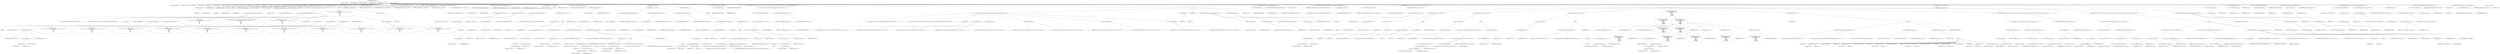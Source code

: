 digraph hostapd_notif_assoc {  
"1000115" [label = "(METHOD,hostapd_notif_assoc)" ]
"1000116" [label = "(PARAM,hostapd_data *hapd)" ]
"1000117" [label = "(PARAM,const u8 *addr)" ]
"1000118" [label = "(PARAM,const u8 *req_ies)" ]
"1000119" [label = "(PARAM,size_t req_ies_len)" ]
"1000120" [label = "(PARAM,int reassoc)" ]
"1000121" [label = "(BLOCK,,)" ]
"1000122" [label = "(LOCAL,v5: wpa_state_machine *)" ]
"1000123" [label = "(LOCAL,v7: unsigned __int16)" ]
"1000124" [label = "(LOCAL,eid: u8 *)" ]
"1000125" [label = "(LOCAL,v9: u8 [ 1064 ])" ]
"1000126" [label = "(LOCAL,v10: size_t)" ]
"1000127" [label = "(LOCAL,wpa_ie: u8 *)" ]
"1000128" [label = "(LOCAL,v12: ieee802_11_elems)" ]
"1000129" [label = "(LOCAL,v13: int)" ]
"1000130" [label = "(LOCAL,v14: _BOOL4)" ]
"1000131" [label = "(LOCAL,sta: sta_info *)" ]
"1000132" [label = "(LOCAL,len: size_t)" ]
"1000133" [label = "(LOCAL,start: u8 *)" ]
"1000134" [label = "(LOCAL,a: u8 *)" ]
"1000135" [label = "(LOCAL,ctx: void *)" ]
"1000136" [label = "(<operator>.assignment,ctx = hapd)" ]
"1000137" [label = "(IDENTIFIER,ctx,ctx = hapd)" ]
"1000138" [label = "(IDENTIFIER,hapd,ctx = hapd)" ]
"1000139" [label = "(<operator>.assignment,a = (u8 *)addr)" ]
"1000140" [label = "(IDENTIFIER,a,a = (u8 *)addr)" ]
"1000141" [label = "(<operator>.cast,(u8 *)addr)" ]
"1000142" [label = "(UNKNOWN,u8 *,u8 *)" ]
"1000143" [label = "(IDENTIFIER,addr,(u8 *)addr)" ]
"1000144" [label = "(<operator>.assignment,start = (u8 *)req_ies)" ]
"1000145" [label = "(IDENTIFIER,start,start = (u8 *)req_ies)" ]
"1000146" [label = "(<operator>.cast,(u8 *)req_ies)" ]
"1000147" [label = "(UNKNOWN,u8 *,u8 *)" ]
"1000148" [label = "(IDENTIFIER,req_ies,(u8 *)req_ies)" ]
"1000149" [label = "(<operator>.assignment,len = req_ies_len)" ]
"1000150" [label = "(IDENTIFIER,len,len = req_ies_len)" ]
"1000151" [label = "(IDENTIFIER,req_ies_len,len = req_ies_len)" ]
"1000152" [label = "(CONTROL_STRUCTURE,if ( !addr ),if ( !addr ))" ]
"1000153" [label = "(<operator>.logicalNot,!addr)" ]
"1000154" [label = "(IDENTIFIER,addr,!addr)" ]
"1000155" [label = "(BLOCK,,)" ]
"1000156" [label = "(wpa_printf,wpa_printf(2, \"hostapd_notif_assoc: Skip event with no address\"))" ]
"1000157" [label = "(LITERAL,2,wpa_printf(2, \"hostapd_notif_assoc: Skip event with no address\"))" ]
"1000158" [label = "(LITERAL,\"hostapd_notif_assoc: Skip event with no address\",wpa_printf(2, \"hostapd_notif_assoc: Skip event with no address\"))" ]
"1000159" [label = "(RETURN,return -1;,return -1;)" ]
"1000160" [label = "(<operator>.minus,-1)" ]
"1000161" [label = "(LITERAL,1,-1)" ]
"1000162" [label = "(CONTROL_STRUCTURE,if ( is_multicast_ether_addr(a) || is_zero_ether_addr_0(a) || !memcmp(a, (char *)ctx + 17, 6u) ),if ( is_multicast_ether_addr(a) || is_zero_ether_addr_0(a) || !memcmp(a, (char *)ctx + 17, 6u) ))" ]
"1000163" [label = "(<operator>.logicalOr,is_multicast_ether_addr(a) || is_zero_ether_addr_0(a) || !memcmp(a, (char *)ctx + 17, 6u))" ]
"1000164" [label = "(is_multicast_ether_addr,is_multicast_ether_addr(a))" ]
"1000165" [label = "(IDENTIFIER,a,is_multicast_ether_addr(a))" ]
"1000166" [label = "(<operator>.logicalOr,is_zero_ether_addr_0(a) || !memcmp(a, (char *)ctx + 17, 6u))" ]
"1000167" [label = "(is_zero_ether_addr_0,is_zero_ether_addr_0(a))" ]
"1000168" [label = "(IDENTIFIER,a,is_zero_ether_addr_0(a))" ]
"1000169" [label = "(<operator>.logicalNot,!memcmp(a, (char *)ctx + 17, 6u))" ]
"1000170" [label = "(memcmp,memcmp(a, (char *)ctx + 17, 6u))" ]
"1000171" [label = "(IDENTIFIER,a,memcmp(a, (char *)ctx + 17, 6u))" ]
"1000172" [label = "(<operator>.addition,(char *)ctx + 17)" ]
"1000173" [label = "(<operator>.cast,(char *)ctx)" ]
"1000174" [label = "(UNKNOWN,char *,char *)" ]
"1000175" [label = "(IDENTIFIER,ctx,(char *)ctx)" ]
"1000176" [label = "(LITERAL,17,(char *)ctx + 17)" ]
"1000177" [label = "(LITERAL,6u,memcmp(a, (char *)ctx + 17, 6u))" ]
"1000178" [label = "(BLOCK,,)" ]
"1000179" [label = "(wpa_printf,wpa_printf(\n      2,\n      \"%s: Invalid SA=%02x:%02x:%02x:%02x:%02x:%02x in received indication - ignore this indication silently\",\n      \"hostapd_notif_assoc\",\n      *a,\n      a[1],\n      a[2],\n      a[3],\n      a[4],\n      a[5]))" ]
"1000180" [label = "(LITERAL,2,wpa_printf(\n      2,\n      \"%s: Invalid SA=%02x:%02x:%02x:%02x:%02x:%02x in received indication - ignore this indication silently\",\n      \"hostapd_notif_assoc\",\n      *a,\n      a[1],\n      a[2],\n      a[3],\n      a[4],\n      a[5]))" ]
"1000181" [label = "(LITERAL,\"%s: Invalid SA=%02x:%02x:%02x:%02x:%02x:%02x in received indication - ignore this indication silently\",wpa_printf(\n      2,\n      \"%s: Invalid SA=%02x:%02x:%02x:%02x:%02x:%02x in received indication - ignore this indication silently\",\n      \"hostapd_notif_assoc\",\n      *a,\n      a[1],\n      a[2],\n      a[3],\n      a[4],\n      a[5]))" ]
"1000182" [label = "(LITERAL,\"hostapd_notif_assoc\",wpa_printf(\n      2,\n      \"%s: Invalid SA=%02x:%02x:%02x:%02x:%02x:%02x in received indication - ignore this indication silently\",\n      \"hostapd_notif_assoc\",\n      *a,\n      a[1],\n      a[2],\n      a[3],\n      a[4],\n      a[5]))" ]
"1000183" [label = "(<operator>.indirection,*a)" ]
"1000184" [label = "(IDENTIFIER,a,wpa_printf(\n      2,\n      \"%s: Invalid SA=%02x:%02x:%02x:%02x:%02x:%02x in received indication - ignore this indication silently\",\n      \"hostapd_notif_assoc\",\n      *a,\n      a[1],\n      a[2],\n      a[3],\n      a[4],\n      a[5]))" ]
"1000185" [label = "(<operator>.indirectIndexAccess,a[1])" ]
"1000186" [label = "(IDENTIFIER,a,wpa_printf(\n      2,\n      \"%s: Invalid SA=%02x:%02x:%02x:%02x:%02x:%02x in received indication - ignore this indication silently\",\n      \"hostapd_notif_assoc\",\n      *a,\n      a[1],\n      a[2],\n      a[3],\n      a[4],\n      a[5]))" ]
"1000187" [label = "(LITERAL,1,wpa_printf(\n      2,\n      \"%s: Invalid SA=%02x:%02x:%02x:%02x:%02x:%02x in received indication - ignore this indication silently\",\n      \"hostapd_notif_assoc\",\n      *a,\n      a[1],\n      a[2],\n      a[3],\n      a[4],\n      a[5]))" ]
"1000188" [label = "(<operator>.indirectIndexAccess,a[2])" ]
"1000189" [label = "(IDENTIFIER,a,wpa_printf(\n      2,\n      \"%s: Invalid SA=%02x:%02x:%02x:%02x:%02x:%02x in received indication - ignore this indication silently\",\n      \"hostapd_notif_assoc\",\n      *a,\n      a[1],\n      a[2],\n      a[3],\n      a[4],\n      a[5]))" ]
"1000190" [label = "(LITERAL,2,wpa_printf(\n      2,\n      \"%s: Invalid SA=%02x:%02x:%02x:%02x:%02x:%02x in received indication - ignore this indication silently\",\n      \"hostapd_notif_assoc\",\n      *a,\n      a[1],\n      a[2],\n      a[3],\n      a[4],\n      a[5]))" ]
"1000191" [label = "(<operator>.indirectIndexAccess,a[3])" ]
"1000192" [label = "(IDENTIFIER,a,wpa_printf(\n      2,\n      \"%s: Invalid SA=%02x:%02x:%02x:%02x:%02x:%02x in received indication - ignore this indication silently\",\n      \"hostapd_notif_assoc\",\n      *a,\n      a[1],\n      a[2],\n      a[3],\n      a[4],\n      a[5]))" ]
"1000193" [label = "(LITERAL,3,wpa_printf(\n      2,\n      \"%s: Invalid SA=%02x:%02x:%02x:%02x:%02x:%02x in received indication - ignore this indication silently\",\n      \"hostapd_notif_assoc\",\n      *a,\n      a[1],\n      a[2],\n      a[3],\n      a[4],\n      a[5]))" ]
"1000194" [label = "(<operator>.indirectIndexAccess,a[4])" ]
"1000195" [label = "(IDENTIFIER,a,wpa_printf(\n      2,\n      \"%s: Invalid SA=%02x:%02x:%02x:%02x:%02x:%02x in received indication - ignore this indication silently\",\n      \"hostapd_notif_assoc\",\n      *a,\n      a[1],\n      a[2],\n      a[3],\n      a[4],\n      a[5]))" ]
"1000196" [label = "(LITERAL,4,wpa_printf(\n      2,\n      \"%s: Invalid SA=%02x:%02x:%02x:%02x:%02x:%02x in received indication - ignore this indication silently\",\n      \"hostapd_notif_assoc\",\n      *a,\n      a[1],\n      a[2],\n      a[3],\n      a[4],\n      a[5]))" ]
"1000197" [label = "(<operator>.indirectIndexAccess,a[5])" ]
"1000198" [label = "(IDENTIFIER,a,wpa_printf(\n      2,\n      \"%s: Invalid SA=%02x:%02x:%02x:%02x:%02x:%02x in received indication - ignore this indication silently\",\n      \"hostapd_notif_assoc\",\n      *a,\n      a[1],\n      a[2],\n      a[3],\n      a[4],\n      a[5]))" ]
"1000199" [label = "(LITERAL,5,wpa_printf(\n      2,\n      \"%s: Invalid SA=%02x:%02x:%02x:%02x:%02x:%02x in received indication - ignore this indication silently\",\n      \"hostapd_notif_assoc\",\n      *a,\n      a[1],\n      a[2],\n      a[3],\n      a[4],\n      a[5]))" ]
"1000200" [label = "(RETURN,return 0;,return 0;)" ]
"1000201" [label = "(LITERAL,0,return 0;)" ]
"1000202" [label = "(random_add_randomness,random_add_randomness(a, 6u))" ]
"1000203" [label = "(IDENTIFIER,a,random_add_randomness(a, 6u))" ]
"1000204" [label = "(LITERAL,6u,random_add_randomness(a, 6u))" ]
"1000205" [label = "(hostapd_logger,hostapd_logger(ctx, a, 1u, 2, \"associated\"))" ]
"1000206" [label = "(IDENTIFIER,ctx,hostapd_logger(ctx, a, 1u, 2, \"associated\"))" ]
"1000207" [label = "(IDENTIFIER,a,hostapd_logger(ctx, a, 1u, 2, \"associated\"))" ]
"1000208" [label = "(LITERAL,1u,hostapd_logger(ctx, a, 1u, 2, \"associated\"))" ]
"1000209" [label = "(LITERAL,2,hostapd_logger(ctx, a, 1u, 2, \"associated\"))" ]
"1000210" [label = "(LITERAL,\"associated\",hostapd_logger(ctx, a, 1u, 2, \"associated\"))" ]
"1000211" [label = "(ieee802_11_parse_elems,ieee802_11_parse_elems(start, len, &v12, 0))" ]
"1000212" [label = "(IDENTIFIER,start,ieee802_11_parse_elems(start, len, &v12, 0))" ]
"1000213" [label = "(IDENTIFIER,len,ieee802_11_parse_elems(start, len, &v12, 0))" ]
"1000214" [label = "(<operator>.addressOf,&v12)" ]
"1000215" [label = "(IDENTIFIER,v12,ieee802_11_parse_elems(start, len, &v12, 0))" ]
"1000216" [label = "(LITERAL,0,ieee802_11_parse_elems(start, len, &v12, 0))" ]
"1000217" [label = "(CONTROL_STRUCTURE,if ( v12.wps_ie ),if ( v12.wps_ie ))" ]
"1000218" [label = "(<operator>.fieldAccess,v12.wps_ie)" ]
"1000219" [label = "(IDENTIFIER,v12,if ( v12.wps_ie ))" ]
"1000220" [label = "(FIELD_IDENTIFIER,wps_ie,wps_ie)" ]
"1000221" [label = "(BLOCK,,)" ]
"1000222" [label = "(<operator>.assignment,wpa_ie = (u8 *)(v12.wps_ie - 2))" ]
"1000223" [label = "(IDENTIFIER,wpa_ie,wpa_ie = (u8 *)(v12.wps_ie - 2))" ]
"1000224" [label = "(<operator>.cast,(u8 *)(v12.wps_ie - 2))" ]
"1000225" [label = "(UNKNOWN,u8 *,u8 *)" ]
"1000226" [label = "(<operator>.subtraction,v12.wps_ie - 2)" ]
"1000227" [label = "(<operator>.fieldAccess,v12.wps_ie)" ]
"1000228" [label = "(IDENTIFIER,v12,v12.wps_ie - 2)" ]
"1000229" [label = "(FIELD_IDENTIFIER,wps_ie,wps_ie)" ]
"1000230" [label = "(LITERAL,2,v12.wps_ie - 2)" ]
"1000231" [label = "(<operator>.assignment,v10 = v12.wps_ie_len + 2)" ]
"1000232" [label = "(IDENTIFIER,v10,v10 = v12.wps_ie_len + 2)" ]
"1000233" [label = "(<operator>.addition,v12.wps_ie_len + 2)" ]
"1000234" [label = "(<operator>.fieldAccess,v12.wps_ie_len)" ]
"1000235" [label = "(IDENTIFIER,v12,v12.wps_ie_len + 2)" ]
"1000236" [label = "(FIELD_IDENTIFIER,wps_ie_len,wps_ie_len)" ]
"1000237" [label = "(LITERAL,2,v12.wps_ie_len + 2)" ]
"1000238" [label = "(wpa_printf,wpa_printf(2, \"STA included WPS IE in (Re)AssocReq\"))" ]
"1000239" [label = "(LITERAL,2,wpa_printf(2, \"STA included WPS IE in (Re)AssocReq\"))" ]
"1000240" [label = "(LITERAL,\"STA included WPS IE in (Re)AssocReq\",wpa_printf(2, \"STA included WPS IE in (Re)AssocReq\"))" ]
"1000241" [label = "(CONTROL_STRUCTURE,else,else)" ]
"1000242" [label = "(CONTROL_STRUCTURE,if ( v12.rsn_ie ),if ( v12.rsn_ie ))" ]
"1000243" [label = "(<operator>.fieldAccess,v12.rsn_ie)" ]
"1000244" [label = "(IDENTIFIER,v12,if ( v12.rsn_ie ))" ]
"1000245" [label = "(FIELD_IDENTIFIER,rsn_ie,rsn_ie)" ]
"1000246" [label = "(BLOCK,,)" ]
"1000247" [label = "(<operator>.assignment,wpa_ie = (u8 *)(v12.rsn_ie - 2))" ]
"1000248" [label = "(IDENTIFIER,wpa_ie,wpa_ie = (u8 *)(v12.rsn_ie - 2))" ]
"1000249" [label = "(<operator>.cast,(u8 *)(v12.rsn_ie - 2))" ]
"1000250" [label = "(UNKNOWN,u8 *,u8 *)" ]
"1000251" [label = "(<operator>.subtraction,v12.rsn_ie - 2)" ]
"1000252" [label = "(<operator>.fieldAccess,v12.rsn_ie)" ]
"1000253" [label = "(IDENTIFIER,v12,v12.rsn_ie - 2)" ]
"1000254" [label = "(FIELD_IDENTIFIER,rsn_ie,rsn_ie)" ]
"1000255" [label = "(LITERAL,2,v12.rsn_ie - 2)" ]
"1000256" [label = "(<operator>.assignment,v10 = v12.rsn_ie_len + 2)" ]
"1000257" [label = "(IDENTIFIER,v10,v10 = v12.rsn_ie_len + 2)" ]
"1000258" [label = "(<operator>.addition,v12.rsn_ie_len + 2)" ]
"1000259" [label = "(<operator>.fieldAccess,v12.rsn_ie_len)" ]
"1000260" [label = "(IDENTIFIER,v12,v12.rsn_ie_len + 2)" ]
"1000261" [label = "(FIELD_IDENTIFIER,rsn_ie_len,rsn_ie_len)" ]
"1000262" [label = "(LITERAL,2,v12.rsn_ie_len + 2)" ]
"1000263" [label = "(wpa_printf,wpa_printf(2, \"STA included RSN IE in (Re)AssocReq\"))" ]
"1000264" [label = "(LITERAL,2,wpa_printf(2, \"STA included RSN IE in (Re)AssocReq\"))" ]
"1000265" [label = "(LITERAL,\"STA included RSN IE in (Re)AssocReq\",wpa_printf(2, \"STA included RSN IE in (Re)AssocReq\"))" ]
"1000266" [label = "(CONTROL_STRUCTURE,else,else)" ]
"1000267" [label = "(CONTROL_STRUCTURE,if ( v12.wpa_ie ),if ( v12.wpa_ie ))" ]
"1000268" [label = "(<operator>.fieldAccess,v12.wpa_ie)" ]
"1000269" [label = "(IDENTIFIER,v12,if ( v12.wpa_ie ))" ]
"1000270" [label = "(FIELD_IDENTIFIER,wpa_ie,wpa_ie)" ]
"1000271" [label = "(BLOCK,,)" ]
"1000272" [label = "(<operator>.assignment,wpa_ie = (u8 *)(v12.wpa_ie - 2))" ]
"1000273" [label = "(IDENTIFIER,wpa_ie,wpa_ie = (u8 *)(v12.wpa_ie - 2))" ]
"1000274" [label = "(<operator>.cast,(u8 *)(v12.wpa_ie - 2))" ]
"1000275" [label = "(UNKNOWN,u8 *,u8 *)" ]
"1000276" [label = "(<operator>.subtraction,v12.wpa_ie - 2)" ]
"1000277" [label = "(<operator>.fieldAccess,v12.wpa_ie)" ]
"1000278" [label = "(IDENTIFIER,v12,v12.wpa_ie - 2)" ]
"1000279" [label = "(FIELD_IDENTIFIER,wpa_ie,wpa_ie)" ]
"1000280" [label = "(LITERAL,2,v12.wpa_ie - 2)" ]
"1000281" [label = "(<operator>.assignment,v10 = v12.wpa_ie_len + 2)" ]
"1000282" [label = "(IDENTIFIER,v10,v10 = v12.wpa_ie_len + 2)" ]
"1000283" [label = "(<operator>.addition,v12.wpa_ie_len + 2)" ]
"1000284" [label = "(<operator>.fieldAccess,v12.wpa_ie_len)" ]
"1000285" [label = "(IDENTIFIER,v12,v12.wpa_ie_len + 2)" ]
"1000286" [label = "(FIELD_IDENTIFIER,wpa_ie_len,wpa_ie_len)" ]
"1000287" [label = "(LITERAL,2,v12.wpa_ie_len + 2)" ]
"1000288" [label = "(wpa_printf,wpa_printf(2, \"STA included WPA IE in (Re)AssocReq\"))" ]
"1000289" [label = "(LITERAL,2,wpa_printf(2, \"STA included WPA IE in (Re)AssocReq\"))" ]
"1000290" [label = "(LITERAL,\"STA included WPA IE in (Re)AssocReq\",wpa_printf(2, \"STA included WPA IE in (Re)AssocReq\"))" ]
"1000291" [label = "(CONTROL_STRUCTURE,else,else)" ]
"1000292" [label = "(BLOCK,,)" ]
"1000293" [label = "(<operator>.assignment,wpa_ie = 0)" ]
"1000294" [label = "(IDENTIFIER,wpa_ie,wpa_ie = 0)" ]
"1000295" [label = "(LITERAL,0,wpa_ie = 0)" ]
"1000296" [label = "(<operator>.assignment,v10 = 0)" ]
"1000297" [label = "(IDENTIFIER,v10,v10 = 0)" ]
"1000298" [label = "(LITERAL,0,v10 = 0)" ]
"1000299" [label = "(wpa_printf,wpa_printf(2, \"STA did not include WPS/RSN/WPA IE in (Re)AssocReq\"))" ]
"1000300" [label = "(LITERAL,2,wpa_printf(2, \"STA did not include WPS/RSN/WPA IE in (Re)AssocReq\"))" ]
"1000301" [label = "(LITERAL,\"STA did not include WPS/RSN/WPA IE in (Re)AssocReq\",wpa_printf(2, \"STA did not include WPS/RSN/WPA IE in (Re)AssocReq\"))" ]
"1000302" [label = "(<operator>.assignment,sta = ap_get_sta((hostapd_data *)ctx, a))" ]
"1000303" [label = "(IDENTIFIER,sta,sta = ap_get_sta((hostapd_data *)ctx, a))" ]
"1000304" [label = "(ap_get_sta,ap_get_sta((hostapd_data *)ctx, a))" ]
"1000305" [label = "(<operator>.cast,(hostapd_data *)ctx)" ]
"1000306" [label = "(UNKNOWN,hostapd_data *,hostapd_data *)" ]
"1000307" [label = "(IDENTIFIER,ctx,(hostapd_data *)ctx)" ]
"1000308" [label = "(IDENTIFIER,a,ap_get_sta((hostapd_data *)ctx, a))" ]
"1000309" [label = "(CONTROL_STRUCTURE,if ( sta ),if ( sta ))" ]
"1000310" [label = "(IDENTIFIER,sta,if ( sta ))" ]
"1000311" [label = "(BLOCK,,)" ]
"1000312" [label = "(ap_sta_no_session_timeout,ap_sta_no_session_timeout((hostapd_data *)ctx, sta))" ]
"1000313" [label = "(<operator>.cast,(hostapd_data *)ctx)" ]
"1000314" [label = "(UNKNOWN,hostapd_data *,hostapd_data *)" ]
"1000315" [label = "(IDENTIFIER,ctx,(hostapd_data *)ctx)" ]
"1000316" [label = "(IDENTIFIER,sta,ap_sta_no_session_timeout((hostapd_data *)ctx, sta))" ]
"1000317" [label = "(accounting_sta_stop,accounting_sta_stop((hostapd_data *)ctx, sta))" ]
"1000318" [label = "(<operator>.cast,(hostapd_data *)ctx)" ]
"1000319" [label = "(UNKNOWN,hostapd_data *,hostapd_data *)" ]
"1000320" [label = "(IDENTIFIER,ctx,(hostapd_data *)ctx)" ]
"1000321" [label = "(IDENTIFIER,sta,accounting_sta_stop((hostapd_data *)ctx, sta))" ]
"1000322" [label = "(<operator>.assignment,sta->timeout_next = STA_NULLFUNC)" ]
"1000323" [label = "(<operator>.indirectFieldAccess,sta->timeout_next)" ]
"1000324" [label = "(IDENTIFIER,sta,sta->timeout_next = STA_NULLFUNC)" ]
"1000325" [label = "(FIELD_IDENTIFIER,timeout_next,timeout_next)" ]
"1000326" [label = "(IDENTIFIER,STA_NULLFUNC,sta->timeout_next = STA_NULLFUNC)" ]
"1000327" [label = "(CONTROL_STRUCTURE,else,else)" ]
"1000328" [label = "(BLOCK,,)" ]
"1000329" [label = "(<operator>.assignment,sta = ap_sta_add((hostapd_data *)ctx, a))" ]
"1000330" [label = "(IDENTIFIER,sta,sta = ap_sta_add((hostapd_data *)ctx, a))" ]
"1000331" [label = "(ap_sta_add,ap_sta_add((hostapd_data *)ctx, a))" ]
"1000332" [label = "(<operator>.cast,(hostapd_data *)ctx)" ]
"1000333" [label = "(UNKNOWN,hostapd_data *,hostapd_data *)" ]
"1000334" [label = "(IDENTIFIER,ctx,(hostapd_data *)ctx)" ]
"1000335" [label = "(IDENTIFIER,a,ap_sta_add((hostapd_data *)ctx, a))" ]
"1000336" [label = "(CONTROL_STRUCTURE,if ( !sta ),if ( !sta ))" ]
"1000337" [label = "(<operator>.logicalNot,!sta)" ]
"1000338" [label = "(IDENTIFIER,sta,!sta)" ]
"1000339" [label = "(BLOCK,,)" ]
"1000340" [label = "(hostapd_drv_sta_disassoc,hostapd_drv_sta_disassoc((hostapd_data *)ctx, a, 5))" ]
"1000341" [label = "(<operator>.cast,(hostapd_data *)ctx)" ]
"1000342" [label = "(UNKNOWN,hostapd_data *,hostapd_data *)" ]
"1000343" [label = "(IDENTIFIER,ctx,(hostapd_data *)ctx)" ]
"1000344" [label = "(IDENTIFIER,a,hostapd_drv_sta_disassoc((hostapd_data *)ctx, a, 5))" ]
"1000345" [label = "(LITERAL,5,hostapd_drv_sta_disassoc((hostapd_data *)ctx, a, 5))" ]
"1000346" [label = "(RETURN,return -1;,return -1;)" ]
"1000347" [label = "(<operator>.minus,-1)" ]
"1000348" [label = "(LITERAL,1,-1)" ]
"1000349" [label = "(<operators>.assignmentAnd,sta->flags &= 0xFFFECFFF)" ]
"1000350" [label = "(<operator>.indirectFieldAccess,sta->flags)" ]
"1000351" [label = "(IDENTIFIER,sta,sta->flags &= 0xFFFECFFF)" ]
"1000352" [label = "(FIELD_IDENTIFIER,flags,flags)" ]
"1000353" [label = "(LITERAL,0xFFFECFFF,sta->flags &= 0xFFFECFFF)" ]
"1000354" [label = "(CONTROL_STRUCTURE,if ( !*(_DWORD *)(*(_DWORD *)ctx + 1108) && hostapd_check_acl((hostapd_data *)ctx, a, 0) != 1 ),if ( !*(_DWORD *)(*(_DWORD *)ctx + 1108) && hostapd_check_acl((hostapd_data *)ctx, a, 0) != 1 ))" ]
"1000355" [label = "(<operator>.logicalAnd,!*(_DWORD *)(*(_DWORD *)ctx + 1108) && hostapd_check_acl((hostapd_data *)ctx, a, 0) != 1)" ]
"1000356" [label = "(<operator>.logicalNot,!*(_DWORD *)(*(_DWORD *)ctx + 1108))" ]
"1000357" [label = "(<operator>.indirection,*(_DWORD *)(*(_DWORD *)ctx + 1108))" ]
"1000358" [label = "(<operator>.cast,(_DWORD *)(*(_DWORD *)ctx + 1108))" ]
"1000359" [label = "(UNKNOWN,_DWORD *,_DWORD *)" ]
"1000360" [label = "(<operator>.addition,*(_DWORD *)ctx + 1108)" ]
"1000361" [label = "(<operator>.indirection,*(_DWORD *)ctx)" ]
"1000362" [label = "(<operator>.cast,(_DWORD *)ctx)" ]
"1000363" [label = "(UNKNOWN,_DWORD *,_DWORD *)" ]
"1000364" [label = "(IDENTIFIER,ctx,(_DWORD *)ctx)" ]
"1000365" [label = "(LITERAL,1108,*(_DWORD *)ctx + 1108)" ]
"1000366" [label = "(<operator>.notEquals,hostapd_check_acl((hostapd_data *)ctx, a, 0) != 1)" ]
"1000367" [label = "(hostapd_check_acl,hostapd_check_acl((hostapd_data *)ctx, a, 0))" ]
"1000368" [label = "(<operator>.cast,(hostapd_data *)ctx)" ]
"1000369" [label = "(UNKNOWN,hostapd_data *,hostapd_data *)" ]
"1000370" [label = "(IDENTIFIER,ctx,(hostapd_data *)ctx)" ]
"1000371" [label = "(IDENTIFIER,a,hostapd_check_acl((hostapd_data *)ctx, a, 0))" ]
"1000372" [label = "(LITERAL,0,hostapd_check_acl((hostapd_data *)ctx, a, 0))" ]
"1000373" [label = "(LITERAL,1,hostapd_check_acl((hostapd_data *)ctx, a, 0) != 1)" ]
"1000374" [label = "(BLOCK,,)" ]
"1000375" [label = "(wpa_printf,wpa_printf(3, \"STA %02x:%02x:%02x:%02x:%02x:%02x not allowed to connect\", *a, a[1], a[2], a[3], a[4], a[5]))" ]
"1000376" [label = "(LITERAL,3,wpa_printf(3, \"STA %02x:%02x:%02x:%02x:%02x:%02x not allowed to connect\", *a, a[1], a[2], a[3], a[4], a[5]))" ]
"1000377" [label = "(LITERAL,\"STA %02x:%02x:%02x:%02x:%02x:%02x not allowed to connect\",wpa_printf(3, \"STA %02x:%02x:%02x:%02x:%02x:%02x not allowed to connect\", *a, a[1], a[2], a[3], a[4], a[5]))" ]
"1000378" [label = "(<operator>.indirection,*a)" ]
"1000379" [label = "(IDENTIFIER,a,wpa_printf(3, \"STA %02x:%02x:%02x:%02x:%02x:%02x not allowed to connect\", *a, a[1], a[2], a[3], a[4], a[5]))" ]
"1000380" [label = "(<operator>.indirectIndexAccess,a[1])" ]
"1000381" [label = "(IDENTIFIER,a,wpa_printf(3, \"STA %02x:%02x:%02x:%02x:%02x:%02x not allowed to connect\", *a, a[1], a[2], a[3], a[4], a[5]))" ]
"1000382" [label = "(LITERAL,1,wpa_printf(3, \"STA %02x:%02x:%02x:%02x:%02x:%02x not allowed to connect\", *a, a[1], a[2], a[3], a[4], a[5]))" ]
"1000383" [label = "(<operator>.indirectIndexAccess,a[2])" ]
"1000384" [label = "(IDENTIFIER,a,wpa_printf(3, \"STA %02x:%02x:%02x:%02x:%02x:%02x not allowed to connect\", *a, a[1], a[2], a[3], a[4], a[5]))" ]
"1000385" [label = "(LITERAL,2,wpa_printf(3, \"STA %02x:%02x:%02x:%02x:%02x:%02x not allowed to connect\", *a, a[1], a[2], a[3], a[4], a[5]))" ]
"1000386" [label = "(<operator>.indirectIndexAccess,a[3])" ]
"1000387" [label = "(IDENTIFIER,a,wpa_printf(3, \"STA %02x:%02x:%02x:%02x:%02x:%02x not allowed to connect\", *a, a[1], a[2], a[3], a[4], a[5]))" ]
"1000388" [label = "(LITERAL,3,wpa_printf(3, \"STA %02x:%02x:%02x:%02x:%02x:%02x not allowed to connect\", *a, a[1], a[2], a[3], a[4], a[5]))" ]
"1000389" [label = "(<operator>.indirectIndexAccess,a[4])" ]
"1000390" [label = "(IDENTIFIER,a,wpa_printf(3, \"STA %02x:%02x:%02x:%02x:%02x:%02x not allowed to connect\", *a, a[1], a[2], a[3], a[4], a[5]))" ]
"1000391" [label = "(LITERAL,4,wpa_printf(3, \"STA %02x:%02x:%02x:%02x:%02x:%02x not allowed to connect\", *a, a[1], a[2], a[3], a[4], a[5]))" ]
"1000392" [label = "(<operator>.indirectIndexAccess,a[5])" ]
"1000393" [label = "(IDENTIFIER,a,wpa_printf(3, \"STA %02x:%02x:%02x:%02x:%02x:%02x not allowed to connect\", *a, a[1], a[2], a[3], a[4], a[5]))" ]
"1000394" [label = "(LITERAL,5,wpa_printf(3, \"STA %02x:%02x:%02x:%02x:%02x:%02x not allowed to connect\", *a, a[1], a[2], a[3], a[4], a[5]))" ]
"1000395" [label = "(<operator>.assignment,v7 = 1)" ]
"1000396" [label = "(IDENTIFIER,v7,v7 = 1)" ]
"1000397" [label = "(LITERAL,1,v7 = 1)" ]
"1000398" [label = "(JUMP_TARGET,fail)" ]
"1000399" [label = "(hostapd_drv_sta_disassoc,hostapd_drv_sta_disassoc((hostapd_data *)ctx, sta->addr, v7))" ]
"1000400" [label = "(<operator>.cast,(hostapd_data *)ctx)" ]
"1000401" [label = "(UNKNOWN,hostapd_data *,hostapd_data *)" ]
"1000402" [label = "(IDENTIFIER,ctx,(hostapd_data *)ctx)" ]
"1000403" [label = "(<operator>.indirectFieldAccess,sta->addr)" ]
"1000404" [label = "(IDENTIFIER,sta,hostapd_drv_sta_disassoc((hostapd_data *)ctx, sta->addr, v7))" ]
"1000405" [label = "(FIELD_IDENTIFIER,addr,addr)" ]
"1000406" [label = "(IDENTIFIER,v7,hostapd_drv_sta_disassoc((hostapd_data *)ctx, sta->addr, v7))" ]
"1000407" [label = "(ap_free_sta,ap_free_sta((hostapd_data *)ctx, sta))" ]
"1000408" [label = "(<operator>.cast,(hostapd_data *)ctx)" ]
"1000409" [label = "(UNKNOWN,hostapd_data *,hostapd_data *)" ]
"1000410" [label = "(IDENTIFIER,ctx,(hostapd_data *)ctx)" ]
"1000411" [label = "(IDENTIFIER,sta,ap_free_sta((hostapd_data *)ctx, sta))" ]
"1000412" [label = "(RETURN,return -1;,return -1;)" ]
"1000413" [label = "(<operator>.minus,-1)" ]
"1000414" [label = "(LITERAL,1,-1)" ]
"1000415" [label = "(mbo_ap_check_sta_assoc,mbo_ap_check_sta_assoc((hostapd_data *)ctx, sta, &v12))" ]
"1000416" [label = "(<operator>.cast,(hostapd_data *)ctx)" ]
"1000417" [label = "(UNKNOWN,hostapd_data *,hostapd_data *)" ]
"1000418" [label = "(IDENTIFIER,ctx,(hostapd_data *)ctx)" ]
"1000419" [label = "(IDENTIFIER,sta,mbo_ap_check_sta_assoc((hostapd_data *)ctx, sta, &v12))" ]
"1000420" [label = "(<operator>.addressOf,&v12)" ]
"1000421" [label = "(IDENTIFIER,v12,mbo_ap_check_sta_assoc((hostapd_data *)ctx, sta, &v12))" ]
"1000422" [label = "(ap_copy_sta_supp_op_classes,ap_copy_sta_supp_op_classes(sta, v12.supp_op_classes, v12.supp_op_classes_len))" ]
"1000423" [label = "(IDENTIFIER,sta,ap_copy_sta_supp_op_classes(sta, v12.supp_op_classes, v12.supp_op_classes_len))" ]
"1000424" [label = "(<operator>.fieldAccess,v12.supp_op_classes)" ]
"1000425" [label = "(IDENTIFIER,v12,ap_copy_sta_supp_op_classes(sta, v12.supp_op_classes, v12.supp_op_classes_len))" ]
"1000426" [label = "(FIELD_IDENTIFIER,supp_op_classes,supp_op_classes)" ]
"1000427" [label = "(<operator>.fieldAccess,v12.supp_op_classes_len)" ]
"1000428" [label = "(IDENTIFIER,v12,ap_copy_sta_supp_op_classes(sta, v12.supp_op_classes, v12.supp_op_classes_len))" ]
"1000429" [label = "(FIELD_IDENTIFIER,supp_op_classes_len,supp_op_classes_len)" ]
"1000430" [label = "(CONTROL_STRUCTURE,if ( *(_DWORD *)(*((_DWORD *)ctx + 2) + 456) ),if ( *(_DWORD *)(*((_DWORD *)ctx + 2) + 456) ))" ]
"1000431" [label = "(<operator>.indirection,*(_DWORD *)(*((_DWORD *)ctx + 2) + 456))" ]
"1000432" [label = "(<operator>.cast,(_DWORD *)(*((_DWORD *)ctx + 2) + 456))" ]
"1000433" [label = "(UNKNOWN,_DWORD *,_DWORD *)" ]
"1000434" [label = "(<operator>.addition,*((_DWORD *)ctx + 2) + 456)" ]
"1000435" [label = "(<operator>.indirection,*((_DWORD *)ctx + 2))" ]
"1000436" [label = "(<operator>.addition,(_DWORD *)ctx + 2)" ]
"1000437" [label = "(<operator>.cast,(_DWORD *)ctx)" ]
"1000438" [label = "(UNKNOWN,_DWORD *,_DWORD *)" ]
"1000439" [label = "(IDENTIFIER,ctx,(_DWORD *)ctx)" ]
"1000440" [label = "(LITERAL,2,(_DWORD *)ctx + 2)" ]
"1000441" [label = "(LITERAL,456,*((_DWORD *)ctx + 2) + 456)" ]
"1000442" [label = "(BLOCK,,)" ]
"1000443" [label = "(CONTROL_STRUCTURE,if ( !wpa_ie || !v10 ),if ( !wpa_ie || !v10 ))" ]
"1000444" [label = "(<operator>.logicalOr,!wpa_ie || !v10)" ]
"1000445" [label = "(<operator>.logicalNot,!wpa_ie)" ]
"1000446" [label = "(IDENTIFIER,wpa_ie,!wpa_ie)" ]
"1000447" [label = "(<operator>.logicalNot,!v10)" ]
"1000448" [label = "(IDENTIFIER,v10,!v10)" ]
"1000449" [label = "(BLOCK,,)" ]
"1000450" [label = "(wpa_printf,wpa_printf(2, \"No WPA/RSN IE from STA\"))" ]
"1000451" [label = "(LITERAL,2,wpa_printf(2, \"No WPA/RSN IE from STA\"))" ]
"1000452" [label = "(LITERAL,\"No WPA/RSN IE from STA\",wpa_printf(2, \"No WPA/RSN IE from STA\"))" ]
"1000453" [label = "(<operator>.assignment,v7 = 13)" ]
"1000454" [label = "(IDENTIFIER,v7,v7 = 13)" ]
"1000455" [label = "(LITERAL,13,v7 = 13)" ]
"1000456" [label = "(CONTROL_STRUCTURE,goto fail;,goto fail;)" ]
"1000457" [label = "(CONTROL_STRUCTURE,if ( !sta->wpa_sm ),if ( !sta->wpa_sm ))" ]
"1000458" [label = "(<operator>.logicalNot,!sta->wpa_sm)" ]
"1000459" [label = "(<operator>.indirectFieldAccess,sta->wpa_sm)" ]
"1000460" [label = "(IDENTIFIER,sta,!sta->wpa_sm)" ]
"1000461" [label = "(FIELD_IDENTIFIER,wpa_sm,wpa_sm)" ]
"1000462" [label = "(BLOCK,,)" ]
"1000463" [label = "(<operator>.assignment,v5 = wpa_auth_sta_init(*((wpa_authenticator **)ctx + 340), sta->addr, 0))" ]
"1000464" [label = "(IDENTIFIER,v5,v5 = wpa_auth_sta_init(*((wpa_authenticator **)ctx + 340), sta->addr, 0))" ]
"1000465" [label = "(wpa_auth_sta_init,wpa_auth_sta_init(*((wpa_authenticator **)ctx + 340), sta->addr, 0))" ]
"1000466" [label = "(<operator>.indirection,*((wpa_authenticator **)ctx + 340))" ]
"1000467" [label = "(<operator>.addition,(wpa_authenticator **)ctx + 340)" ]
"1000468" [label = "(<operator>.cast,(wpa_authenticator **)ctx)" ]
"1000469" [label = "(UNKNOWN,wpa_authenticator **,wpa_authenticator **)" ]
"1000470" [label = "(IDENTIFIER,ctx,(wpa_authenticator **)ctx)" ]
"1000471" [label = "(LITERAL,340,(wpa_authenticator **)ctx + 340)" ]
"1000472" [label = "(<operator>.indirectFieldAccess,sta->addr)" ]
"1000473" [label = "(IDENTIFIER,sta,wpa_auth_sta_init(*((wpa_authenticator **)ctx + 340), sta->addr, 0))" ]
"1000474" [label = "(FIELD_IDENTIFIER,addr,addr)" ]
"1000475" [label = "(LITERAL,0,wpa_auth_sta_init(*((wpa_authenticator **)ctx + 340), sta->addr, 0))" ]
"1000476" [label = "(<operator>.assignment,sta->wpa_sm = v5)" ]
"1000477" [label = "(<operator>.indirectFieldAccess,sta->wpa_sm)" ]
"1000478" [label = "(IDENTIFIER,sta,sta->wpa_sm = v5)" ]
"1000479" [label = "(FIELD_IDENTIFIER,wpa_sm,wpa_sm)" ]
"1000480" [label = "(IDENTIFIER,v5,sta->wpa_sm = v5)" ]
"1000481" [label = "(CONTROL_STRUCTURE,if ( !sta->wpa_sm ),if ( !sta->wpa_sm ))" ]
"1000482" [label = "(<operator>.logicalNot,!sta->wpa_sm)" ]
"1000483" [label = "(<operator>.indirectFieldAccess,sta->wpa_sm)" ]
"1000484" [label = "(IDENTIFIER,sta,!sta->wpa_sm)" ]
"1000485" [label = "(FIELD_IDENTIFIER,wpa_sm,wpa_sm)" ]
"1000486" [label = "(BLOCK,,)" ]
"1000487" [label = "(wpa_printf,wpa_printf(5, \"Failed to initialize WPA state machine\"))" ]
"1000488" [label = "(LITERAL,5,wpa_printf(5, \"Failed to initialize WPA state machine\"))" ]
"1000489" [label = "(LITERAL,\"Failed to initialize WPA state machine\",wpa_printf(5, \"Failed to initialize WPA state machine\"))" ]
"1000490" [label = "(RETURN,return -1;,return -1;)" ]
"1000491" [label = "(<operator>.minus,-1)" ]
"1000492" [label = "(LITERAL,1,-1)" ]
"1000493" [label = "(<operator>.assignment,v13 = wpa_validate_wpa_ie(\n            *((wpa_authenticator **)ctx + 340),\n            sta->wpa_sm,\n            *(_DWORD *)(*(_DWORD *)ctx + 1136),\n            wpa_ie,\n            v10,\n            v12.mdie,\n            v12.mdie_len,\n            v12.owe_dh,\n            v12.owe_dh_len))" ]
"1000494" [label = "(IDENTIFIER,v13,v13 = wpa_validate_wpa_ie(\n            *((wpa_authenticator **)ctx + 340),\n            sta->wpa_sm,\n            *(_DWORD *)(*(_DWORD *)ctx + 1136),\n            wpa_ie,\n            v10,\n            v12.mdie,\n            v12.mdie_len,\n            v12.owe_dh,\n            v12.owe_dh_len))" ]
"1000495" [label = "(wpa_validate_wpa_ie,wpa_validate_wpa_ie(\n            *((wpa_authenticator **)ctx + 340),\n            sta->wpa_sm,\n            *(_DWORD *)(*(_DWORD *)ctx + 1136),\n            wpa_ie,\n            v10,\n            v12.mdie,\n            v12.mdie_len,\n            v12.owe_dh,\n            v12.owe_dh_len))" ]
"1000496" [label = "(<operator>.indirection,*((wpa_authenticator **)ctx + 340))" ]
"1000497" [label = "(<operator>.addition,(wpa_authenticator **)ctx + 340)" ]
"1000498" [label = "(<operator>.cast,(wpa_authenticator **)ctx)" ]
"1000499" [label = "(UNKNOWN,wpa_authenticator **,wpa_authenticator **)" ]
"1000500" [label = "(IDENTIFIER,ctx,(wpa_authenticator **)ctx)" ]
"1000501" [label = "(LITERAL,340,(wpa_authenticator **)ctx + 340)" ]
"1000502" [label = "(<operator>.indirectFieldAccess,sta->wpa_sm)" ]
"1000503" [label = "(IDENTIFIER,sta,wpa_validate_wpa_ie(\n            *((wpa_authenticator **)ctx + 340),\n            sta->wpa_sm,\n            *(_DWORD *)(*(_DWORD *)ctx + 1136),\n            wpa_ie,\n            v10,\n            v12.mdie,\n            v12.mdie_len,\n            v12.owe_dh,\n            v12.owe_dh_len))" ]
"1000504" [label = "(FIELD_IDENTIFIER,wpa_sm,wpa_sm)" ]
"1000505" [label = "(<operator>.indirection,*(_DWORD *)(*(_DWORD *)ctx + 1136))" ]
"1000506" [label = "(<operator>.cast,(_DWORD *)(*(_DWORD *)ctx + 1136))" ]
"1000507" [label = "(UNKNOWN,_DWORD *,_DWORD *)" ]
"1000508" [label = "(<operator>.addition,*(_DWORD *)ctx + 1136)" ]
"1000509" [label = "(<operator>.indirection,*(_DWORD *)ctx)" ]
"1000510" [label = "(<operator>.cast,(_DWORD *)ctx)" ]
"1000511" [label = "(UNKNOWN,_DWORD *,_DWORD *)" ]
"1000512" [label = "(IDENTIFIER,ctx,(_DWORD *)ctx)" ]
"1000513" [label = "(LITERAL,1136,*(_DWORD *)ctx + 1136)" ]
"1000514" [label = "(IDENTIFIER,wpa_ie,wpa_validate_wpa_ie(\n            *((wpa_authenticator **)ctx + 340),\n            sta->wpa_sm,\n            *(_DWORD *)(*(_DWORD *)ctx + 1136),\n            wpa_ie,\n            v10,\n            v12.mdie,\n            v12.mdie_len,\n            v12.owe_dh,\n            v12.owe_dh_len))" ]
"1000515" [label = "(IDENTIFIER,v10,wpa_validate_wpa_ie(\n            *((wpa_authenticator **)ctx + 340),\n            sta->wpa_sm,\n            *(_DWORD *)(*(_DWORD *)ctx + 1136),\n            wpa_ie,\n            v10,\n            v12.mdie,\n            v12.mdie_len,\n            v12.owe_dh,\n            v12.owe_dh_len))" ]
"1000516" [label = "(<operator>.fieldAccess,v12.mdie)" ]
"1000517" [label = "(IDENTIFIER,v12,wpa_validate_wpa_ie(\n            *((wpa_authenticator **)ctx + 340),\n            sta->wpa_sm,\n            *(_DWORD *)(*(_DWORD *)ctx + 1136),\n            wpa_ie,\n            v10,\n            v12.mdie,\n            v12.mdie_len,\n            v12.owe_dh,\n            v12.owe_dh_len))" ]
"1000518" [label = "(FIELD_IDENTIFIER,mdie,mdie)" ]
"1000519" [label = "(<operator>.fieldAccess,v12.mdie_len)" ]
"1000520" [label = "(IDENTIFIER,v12,wpa_validate_wpa_ie(\n            *((wpa_authenticator **)ctx + 340),\n            sta->wpa_sm,\n            *(_DWORD *)(*(_DWORD *)ctx + 1136),\n            wpa_ie,\n            v10,\n            v12.mdie,\n            v12.mdie_len,\n            v12.owe_dh,\n            v12.owe_dh_len))" ]
"1000521" [label = "(FIELD_IDENTIFIER,mdie_len,mdie_len)" ]
"1000522" [label = "(<operator>.fieldAccess,v12.owe_dh)" ]
"1000523" [label = "(IDENTIFIER,v12,wpa_validate_wpa_ie(\n            *((wpa_authenticator **)ctx + 340),\n            sta->wpa_sm,\n            *(_DWORD *)(*(_DWORD *)ctx + 1136),\n            wpa_ie,\n            v10,\n            v12.mdie,\n            v12.mdie_len,\n            v12.owe_dh,\n            v12.owe_dh_len))" ]
"1000524" [label = "(FIELD_IDENTIFIER,owe_dh,owe_dh)" ]
"1000525" [label = "(<operator>.fieldAccess,v12.owe_dh_len)" ]
"1000526" [label = "(IDENTIFIER,v12,wpa_validate_wpa_ie(\n            *((wpa_authenticator **)ctx + 340),\n            sta->wpa_sm,\n            *(_DWORD *)(*(_DWORD *)ctx + 1136),\n            wpa_ie,\n            v10,\n            v12.mdie,\n            v12.mdie_len,\n            v12.owe_dh,\n            v12.owe_dh_len))" ]
"1000527" [label = "(FIELD_IDENTIFIER,owe_dh_len,owe_dh_len)" ]
"1000528" [label = "(CONTROL_STRUCTURE,if ( v13 ),if ( v13 ))" ]
"1000529" [label = "(IDENTIFIER,v13,if ( v13 ))" ]
"1000530" [label = "(BLOCK,,)" ]
"1000531" [label = "(wpa_printf,wpa_printf(2, \"WPA/RSN information element rejected? (res %u)\", v13))" ]
"1000532" [label = "(LITERAL,2,wpa_printf(2, \"WPA/RSN information element rejected? (res %u)\", v13))" ]
"1000533" [label = "(LITERAL,\"WPA/RSN information element rejected? (res %u)\",wpa_printf(2, \"WPA/RSN information element rejected? (res %u)\", v13))" ]
"1000534" [label = "(IDENTIFIER,v13,wpa_printf(2, \"WPA/RSN information element rejected? (res %u)\", v13))" ]
"1000535" [label = "(wpa_hexdump,wpa_hexdump(2, \"IE\", wpa_ie, v10))" ]
"1000536" [label = "(LITERAL,2,wpa_hexdump(2, \"IE\", wpa_ie, v10))" ]
"1000537" [label = "(LITERAL,\"IE\",wpa_hexdump(2, \"IE\", wpa_ie, v10))" ]
"1000538" [label = "(IDENTIFIER,wpa_ie,wpa_hexdump(2, \"IE\", wpa_ie, v10))" ]
"1000539" [label = "(IDENTIFIER,v10,wpa_hexdump(2, \"IE\", wpa_ie, v10))" ]
"1000540" [label = "(CONTROL_STRUCTURE,switch ( v13 ),switch ( v13 ))" ]
"1000541" [label = "(IDENTIFIER,v13,switch ( v13 ))" ]
"1000542" [label = "(BLOCK,,)" ]
"1000543" [label = "(JUMP_TARGET,case 2)" ]
"1000544" [label = "(<operator>.assignment,v7 = 18)" ]
"1000545" [label = "(IDENTIFIER,v7,v7 = 18)" ]
"1000546" [label = "(LITERAL,18,v7 = 18)" ]
"1000547" [label = "(CONTROL_STRUCTURE,break;,break;)" ]
"1000548" [label = "(JUMP_TARGET,case 3)" ]
"1000549" [label = "(<operator>.assignment,v7 = 19)" ]
"1000550" [label = "(IDENTIFIER,v7,v7 = 19)" ]
"1000551" [label = "(LITERAL,19,v7 = 19)" ]
"1000552" [label = "(CONTROL_STRUCTURE,break;,break;)" ]
"1000553" [label = "(JUMP_TARGET,case 4)" ]
"1000554" [label = "(<operator>.assignment,v7 = 20)" ]
"1000555" [label = "(IDENTIFIER,v7,v7 = 20)" ]
"1000556" [label = "(LITERAL,20,v7 = 20)" ]
"1000557" [label = "(CONTROL_STRUCTURE,break;,break;)" ]
"1000558" [label = "(JUMP_TARGET,case 7)" ]
"1000559" [label = "(<operator>.assignment,v7 = 13)" ]
"1000560" [label = "(IDENTIFIER,v7,v7 = 13)" ]
"1000561" [label = "(LITERAL,13,v7 = 13)" ]
"1000562" [label = "(CONTROL_STRUCTURE,break;,break;)" ]
"1000563" [label = "(JUMP_TARGET,case 8)" ]
"1000564" [label = "(<operator>.assignment,v7 = 24)" ]
"1000565" [label = "(IDENTIFIER,v7,v7 = 24)" ]
"1000566" [label = "(LITERAL,24,v7 = 24)" ]
"1000567" [label = "(CONTROL_STRUCTURE,break;,break;)" ]
"1000568" [label = "(JUMP_TARGET,default)" ]
"1000569" [label = "(<operator>.assignment,v7 = 13)" ]
"1000570" [label = "(IDENTIFIER,v7,v7 = 13)" ]
"1000571" [label = "(LITERAL,13,v7 = 13)" ]
"1000572" [label = "(CONTROL_STRUCTURE,break;,break;)" ]
"1000573" [label = "(CONTROL_STRUCTURE,goto fail;,goto fail;)" ]
"1000574" [label = "(CONTROL_STRUCTURE,if ( (sta->flags & 0x402) == 1026 && !sta->sa_query_timed_out && sta->sa_query_count > 0 ),if ( (sta->flags & 0x402) == 1026 && !sta->sa_query_timed_out && sta->sa_query_count > 0 ))" ]
"1000575" [label = "(<operator>.logicalAnd,(sta->flags & 0x402) == 1026 && !sta->sa_query_timed_out && sta->sa_query_count > 0)" ]
"1000576" [label = "(<operator>.equals,(sta->flags & 0x402) == 1026)" ]
"1000577" [label = "(<operator>.and,sta->flags & 0x402)" ]
"1000578" [label = "(<operator>.indirectFieldAccess,sta->flags)" ]
"1000579" [label = "(IDENTIFIER,sta,sta->flags & 0x402)" ]
"1000580" [label = "(FIELD_IDENTIFIER,flags,flags)" ]
"1000581" [label = "(LITERAL,0x402,sta->flags & 0x402)" ]
"1000582" [label = "(LITERAL,1026,(sta->flags & 0x402) == 1026)" ]
"1000583" [label = "(<operator>.logicalAnd,!sta->sa_query_timed_out && sta->sa_query_count > 0)" ]
"1000584" [label = "(<operator>.logicalNot,!sta->sa_query_timed_out)" ]
"1000585" [label = "(<operator>.indirectFieldAccess,sta->sa_query_timed_out)" ]
"1000586" [label = "(IDENTIFIER,sta,!sta->sa_query_timed_out)" ]
"1000587" [label = "(FIELD_IDENTIFIER,sa_query_timed_out,sa_query_timed_out)" ]
"1000588" [label = "(<operator>.greaterThan,sta->sa_query_count > 0)" ]
"1000589" [label = "(<operator>.indirectFieldAccess,sta->sa_query_count)" ]
"1000590" [label = "(IDENTIFIER,sta,sta->sa_query_count > 0)" ]
"1000591" [label = "(FIELD_IDENTIFIER,sa_query_count,sa_query_count)" ]
"1000592" [label = "(LITERAL,0,sta->sa_query_count > 0)" ]
"1000593" [label = "(ap_check_sa_query_timeout,ap_check_sa_query_timeout((hostapd_data *)ctx, sta))" ]
"1000594" [label = "(<operator>.cast,(hostapd_data *)ctx)" ]
"1000595" [label = "(UNKNOWN,hostapd_data *,hostapd_data *)" ]
"1000596" [label = "(IDENTIFIER,ctx,(hostapd_data *)ctx)" ]
"1000597" [label = "(IDENTIFIER,sta,ap_check_sa_query_timeout((hostapd_data *)ctx, sta))" ]
"1000598" [label = "(CONTROL_STRUCTURE,if ( (sta->flags & 0x402) == 1026 && !sta->sa_query_timed_out && sta->auth_alg != 2 ),if ( (sta->flags & 0x402) == 1026 && !sta->sa_query_timed_out && sta->auth_alg != 2 ))" ]
"1000599" [label = "(<operator>.logicalAnd,(sta->flags & 0x402) == 1026 && !sta->sa_query_timed_out && sta->auth_alg != 2)" ]
"1000600" [label = "(<operator>.equals,(sta->flags & 0x402) == 1026)" ]
"1000601" [label = "(<operator>.and,sta->flags & 0x402)" ]
"1000602" [label = "(<operator>.indirectFieldAccess,sta->flags)" ]
"1000603" [label = "(IDENTIFIER,sta,sta->flags & 0x402)" ]
"1000604" [label = "(FIELD_IDENTIFIER,flags,flags)" ]
"1000605" [label = "(LITERAL,0x402,sta->flags & 0x402)" ]
"1000606" [label = "(LITERAL,1026,(sta->flags & 0x402) == 1026)" ]
"1000607" [label = "(<operator>.logicalAnd,!sta->sa_query_timed_out && sta->auth_alg != 2)" ]
"1000608" [label = "(<operator>.logicalNot,!sta->sa_query_timed_out)" ]
"1000609" [label = "(<operator>.indirectFieldAccess,sta->sa_query_timed_out)" ]
"1000610" [label = "(IDENTIFIER,sta,!sta->sa_query_timed_out)" ]
"1000611" [label = "(FIELD_IDENTIFIER,sa_query_timed_out,sa_query_timed_out)" ]
"1000612" [label = "(<operator>.notEquals,sta->auth_alg != 2)" ]
"1000613" [label = "(<operator>.indirectFieldAccess,sta->auth_alg)" ]
"1000614" [label = "(IDENTIFIER,sta,sta->auth_alg != 2)" ]
"1000615" [label = "(FIELD_IDENTIFIER,auth_alg,auth_alg)" ]
"1000616" [label = "(LITERAL,2,sta->auth_alg != 2)" ]
"1000617" [label = "(BLOCK,,)" ]
"1000618" [label = "(CONTROL_STRUCTURE,if ( !sta->sa_query_count ),if ( !sta->sa_query_count ))" ]
"1000619" [label = "(<operator>.logicalNot,!sta->sa_query_count)" ]
"1000620" [label = "(<operator>.indirectFieldAccess,sta->sa_query_count)" ]
"1000621" [label = "(IDENTIFIER,sta,!sta->sa_query_count)" ]
"1000622" [label = "(FIELD_IDENTIFIER,sa_query_count,sa_query_count)" ]
"1000623" [label = "(ap_sta_start_sa_query,ap_sta_start_sa_query((hostapd_data *)ctx, sta))" ]
"1000624" [label = "(<operator>.cast,(hostapd_data *)ctx)" ]
"1000625" [label = "(UNKNOWN,hostapd_data *,hostapd_data *)" ]
"1000626" [label = "(IDENTIFIER,ctx,(hostapd_data *)ctx)" ]
"1000627" [label = "(IDENTIFIER,sta,ap_sta_start_sa_query((hostapd_data *)ctx, sta))" ]
"1000628" [label = "(<operator>.assignment,eid = hostapd_eid_assoc_comeback_time((hostapd_data *)ctx, sta, v9))" ]
"1000629" [label = "(IDENTIFIER,eid,eid = hostapd_eid_assoc_comeback_time((hostapd_data *)ctx, sta, v9))" ]
"1000630" [label = "(hostapd_eid_assoc_comeback_time,hostapd_eid_assoc_comeback_time((hostapd_data *)ctx, sta, v9))" ]
"1000631" [label = "(<operator>.cast,(hostapd_data *)ctx)" ]
"1000632" [label = "(UNKNOWN,hostapd_data *,hostapd_data *)" ]
"1000633" [label = "(IDENTIFIER,ctx,(hostapd_data *)ctx)" ]
"1000634" [label = "(IDENTIFIER,sta,hostapd_eid_assoc_comeback_time((hostapd_data *)ctx, sta, v9))" ]
"1000635" [label = "(IDENTIFIER,v9,hostapd_eid_assoc_comeback_time((hostapd_data *)ctx, sta, v9))" ]
"1000636" [label = "(hostapd_sta_assoc,hostapd_sta_assoc((hostapd_data *)ctx, a, reassoc, 0x1Eu, v9, eid - v9))" ]
"1000637" [label = "(<operator>.cast,(hostapd_data *)ctx)" ]
"1000638" [label = "(UNKNOWN,hostapd_data *,hostapd_data *)" ]
"1000639" [label = "(IDENTIFIER,ctx,(hostapd_data *)ctx)" ]
"1000640" [label = "(IDENTIFIER,a,hostapd_sta_assoc((hostapd_data *)ctx, a, reassoc, 0x1Eu, v9, eid - v9))" ]
"1000641" [label = "(IDENTIFIER,reassoc,hostapd_sta_assoc((hostapd_data *)ctx, a, reassoc, 0x1Eu, v9, eid - v9))" ]
"1000642" [label = "(LITERAL,0x1Eu,hostapd_sta_assoc((hostapd_data *)ctx, a, reassoc, 0x1Eu, v9, eid - v9))" ]
"1000643" [label = "(IDENTIFIER,v9,hostapd_sta_assoc((hostapd_data *)ctx, a, reassoc, 0x1Eu, v9, eid - v9))" ]
"1000644" [label = "(<operator>.subtraction,eid - v9)" ]
"1000645" [label = "(IDENTIFIER,eid,eid - v9)" ]
"1000646" [label = "(IDENTIFIER,v9,eid - v9)" ]
"1000647" [label = "(RETURN,return 0;,return 0;)" ]
"1000648" [label = "(LITERAL,0,return 0;)" ]
"1000649" [label = "(CONTROL_STRUCTURE,if ( wpa_auth_uses_mfp(sta->wpa_sm) ),if ( wpa_auth_uses_mfp(sta->wpa_sm) ))" ]
"1000650" [label = "(wpa_auth_uses_mfp,wpa_auth_uses_mfp(sta->wpa_sm))" ]
"1000651" [label = "(<operator>.indirectFieldAccess,sta->wpa_sm)" ]
"1000652" [label = "(IDENTIFIER,sta,wpa_auth_uses_mfp(sta->wpa_sm))" ]
"1000653" [label = "(FIELD_IDENTIFIER,wpa_sm,wpa_sm)" ]
"1000654" [label = "(<operators>.assignmentOr,sta->flags |= 0x400u)" ]
"1000655" [label = "(<operator>.indirectFieldAccess,sta->flags)" ]
"1000656" [label = "(IDENTIFIER,sta,sta->flags |= 0x400u)" ]
"1000657" [label = "(FIELD_IDENTIFIER,flags,flags)" ]
"1000658" [label = "(LITERAL,0x400u,sta->flags |= 0x400u)" ]
"1000659" [label = "(CONTROL_STRUCTURE,else,else)" ]
"1000660" [label = "(<operators>.assignmentAnd,sta->flags &= 0xFFFFFBFF)" ]
"1000661" [label = "(<operator>.indirectFieldAccess,sta->flags)" ]
"1000662" [label = "(IDENTIFIER,sta,sta->flags &= 0xFFFFFBFF)" ]
"1000663" [label = "(FIELD_IDENTIFIER,flags,flags)" ]
"1000664" [label = "(LITERAL,0xFFFFFBFF,sta->flags &= 0xFFFFFBFF)" ]
"1000665" [label = "(<operator>.assignment,v14 = (sta->flags & 2) == 0)" ]
"1000666" [label = "(IDENTIFIER,v14,v14 = (sta->flags & 2) == 0)" ]
"1000667" [label = "(<operator>.equals,(sta->flags & 2) == 0)" ]
"1000668" [label = "(<operator>.and,sta->flags & 2)" ]
"1000669" [label = "(<operator>.indirectFieldAccess,sta->flags)" ]
"1000670" [label = "(IDENTIFIER,sta,sta->flags & 2)" ]
"1000671" [label = "(FIELD_IDENTIFIER,flags,flags)" ]
"1000672" [label = "(LITERAL,2,sta->flags & 2)" ]
"1000673" [label = "(LITERAL,0,(sta->flags & 2) == 0)" ]
"1000674" [label = "(<operators>.assignmentOr,sta->flags |= 3u)" ]
"1000675" [label = "(<operator>.indirectFieldAccess,sta->flags)" ]
"1000676" [label = "(IDENTIFIER,sta,sta->flags |= 3u)" ]
"1000677" [label = "(FIELD_IDENTIFIER,flags,flags)" ]
"1000678" [label = "(LITERAL,3u,sta->flags |= 3u)" ]
"1000679" [label = "(<operators>.assignmentAnd,sta->flags &= 0xFFF7FFFF)" ]
"1000680" [label = "(<operator>.indirectFieldAccess,sta->flags)" ]
"1000681" [label = "(IDENTIFIER,sta,sta->flags &= 0xFFF7FFFF)" ]
"1000682" [label = "(FIELD_IDENTIFIER,flags,flags)" ]
"1000683" [label = "(LITERAL,0xFFF7FFFF,sta->flags &= 0xFFF7FFFF)" ]
"1000684" [label = "(hostapd_set_sta_flags,hostapd_set_sta_flags((hostapd_data *)ctx, sta))" ]
"1000685" [label = "(<operator>.cast,(hostapd_data *)ctx)" ]
"1000686" [label = "(UNKNOWN,hostapd_data *,hostapd_data *)" ]
"1000687" [label = "(IDENTIFIER,ctx,(hostapd_data *)ctx)" ]
"1000688" [label = "(IDENTIFIER,sta,hostapd_set_sta_flags((hostapd_data *)ctx, sta))" ]
"1000689" [label = "(CONTROL_STRUCTURE,if ( reassoc && sta->auth_alg == 2 ),if ( reassoc && sta->auth_alg == 2 ))" ]
"1000690" [label = "(<operator>.logicalAnd,reassoc && sta->auth_alg == 2)" ]
"1000691" [label = "(IDENTIFIER,reassoc,reassoc && sta->auth_alg == 2)" ]
"1000692" [label = "(<operator>.equals,sta->auth_alg == 2)" ]
"1000693" [label = "(<operator>.indirectFieldAccess,sta->auth_alg)" ]
"1000694" [label = "(IDENTIFIER,sta,sta->auth_alg == 2)" ]
"1000695" [label = "(FIELD_IDENTIFIER,auth_alg,auth_alg)" ]
"1000696" [label = "(LITERAL,2,sta->auth_alg == 2)" ]
"1000697" [label = "(wpa_auth_sm_event,wpa_auth_sm_event(sta->wpa_sm, WPA_ASSOC_FT))" ]
"1000698" [label = "(<operator>.indirectFieldAccess,sta->wpa_sm)" ]
"1000699" [label = "(IDENTIFIER,sta,wpa_auth_sm_event(sta->wpa_sm, WPA_ASSOC_FT))" ]
"1000700" [label = "(FIELD_IDENTIFIER,wpa_sm,wpa_sm)" ]
"1000701" [label = "(IDENTIFIER,WPA_ASSOC_FT,wpa_auth_sm_event(sta->wpa_sm, WPA_ASSOC_FT))" ]
"1000702" [label = "(CONTROL_STRUCTURE,else,else)" ]
"1000703" [label = "(wpa_auth_sm_event,wpa_auth_sm_event(sta->wpa_sm, WPA_ASSOC))" ]
"1000704" [label = "(<operator>.indirectFieldAccess,sta->wpa_sm)" ]
"1000705" [label = "(IDENTIFIER,sta,wpa_auth_sm_event(sta->wpa_sm, WPA_ASSOC))" ]
"1000706" [label = "(FIELD_IDENTIFIER,wpa_sm,wpa_sm)" ]
"1000707" [label = "(IDENTIFIER,WPA_ASSOC,wpa_auth_sm_event(sta->wpa_sm, WPA_ASSOC))" ]
"1000708" [label = "(hostapd_new_assoc_sta,hostapd_new_assoc_sta((hostapd_data *)ctx, sta, !v14))" ]
"1000709" [label = "(<operator>.cast,(hostapd_data *)ctx)" ]
"1000710" [label = "(UNKNOWN,hostapd_data *,hostapd_data *)" ]
"1000711" [label = "(IDENTIFIER,ctx,(hostapd_data *)ctx)" ]
"1000712" [label = "(IDENTIFIER,sta,hostapd_new_assoc_sta((hostapd_data *)ctx, sta, !v14))" ]
"1000713" [label = "(<operator>.logicalNot,!v14)" ]
"1000714" [label = "(IDENTIFIER,v14,!v14)" ]
"1000715" [label = "(ieee802_1x_notify_port_enabled,ieee802_1x_notify_port_enabled(sta->eapol_sm, 1))" ]
"1000716" [label = "(<operator>.indirectFieldAccess,sta->eapol_sm)" ]
"1000717" [label = "(IDENTIFIER,sta,ieee802_1x_notify_port_enabled(sta->eapol_sm, 1))" ]
"1000718" [label = "(FIELD_IDENTIFIER,eapol_sm,eapol_sm)" ]
"1000719" [label = "(LITERAL,1,ieee802_1x_notify_port_enabled(sta->eapol_sm, 1))" ]
"1000720" [label = "(RETURN,return 0;,return 0;)" ]
"1000721" [label = "(LITERAL,0,return 0;)" ]
"1000722" [label = "(METHOD_RETURN,int __fastcall)" ]
  "1000115" -> "1000116" 
  "1000115" -> "1000117" 
  "1000115" -> "1000118" 
  "1000115" -> "1000119" 
  "1000115" -> "1000120" 
  "1000115" -> "1000121" 
  "1000115" -> "1000722" 
  "1000121" -> "1000122" 
  "1000121" -> "1000123" 
  "1000121" -> "1000124" 
  "1000121" -> "1000125" 
  "1000121" -> "1000126" 
  "1000121" -> "1000127" 
  "1000121" -> "1000128" 
  "1000121" -> "1000129" 
  "1000121" -> "1000130" 
  "1000121" -> "1000131" 
  "1000121" -> "1000132" 
  "1000121" -> "1000133" 
  "1000121" -> "1000134" 
  "1000121" -> "1000135" 
  "1000121" -> "1000136" 
  "1000121" -> "1000139" 
  "1000121" -> "1000144" 
  "1000121" -> "1000149" 
  "1000121" -> "1000152" 
  "1000121" -> "1000162" 
  "1000121" -> "1000202" 
  "1000121" -> "1000205" 
  "1000121" -> "1000211" 
  "1000121" -> "1000217" 
  "1000121" -> "1000302" 
  "1000121" -> "1000309" 
  "1000121" -> "1000349" 
  "1000121" -> "1000354" 
  "1000121" -> "1000415" 
  "1000121" -> "1000422" 
  "1000121" -> "1000430" 
  "1000121" -> "1000665" 
  "1000121" -> "1000674" 
  "1000121" -> "1000679" 
  "1000121" -> "1000684" 
  "1000121" -> "1000689" 
  "1000121" -> "1000708" 
  "1000121" -> "1000715" 
  "1000121" -> "1000720" 
  "1000136" -> "1000137" 
  "1000136" -> "1000138" 
  "1000139" -> "1000140" 
  "1000139" -> "1000141" 
  "1000141" -> "1000142" 
  "1000141" -> "1000143" 
  "1000144" -> "1000145" 
  "1000144" -> "1000146" 
  "1000146" -> "1000147" 
  "1000146" -> "1000148" 
  "1000149" -> "1000150" 
  "1000149" -> "1000151" 
  "1000152" -> "1000153" 
  "1000152" -> "1000155" 
  "1000153" -> "1000154" 
  "1000155" -> "1000156" 
  "1000155" -> "1000159" 
  "1000156" -> "1000157" 
  "1000156" -> "1000158" 
  "1000159" -> "1000160" 
  "1000160" -> "1000161" 
  "1000162" -> "1000163" 
  "1000162" -> "1000178" 
  "1000163" -> "1000164" 
  "1000163" -> "1000166" 
  "1000164" -> "1000165" 
  "1000166" -> "1000167" 
  "1000166" -> "1000169" 
  "1000167" -> "1000168" 
  "1000169" -> "1000170" 
  "1000170" -> "1000171" 
  "1000170" -> "1000172" 
  "1000170" -> "1000177" 
  "1000172" -> "1000173" 
  "1000172" -> "1000176" 
  "1000173" -> "1000174" 
  "1000173" -> "1000175" 
  "1000178" -> "1000179" 
  "1000178" -> "1000200" 
  "1000179" -> "1000180" 
  "1000179" -> "1000181" 
  "1000179" -> "1000182" 
  "1000179" -> "1000183" 
  "1000179" -> "1000185" 
  "1000179" -> "1000188" 
  "1000179" -> "1000191" 
  "1000179" -> "1000194" 
  "1000179" -> "1000197" 
  "1000183" -> "1000184" 
  "1000185" -> "1000186" 
  "1000185" -> "1000187" 
  "1000188" -> "1000189" 
  "1000188" -> "1000190" 
  "1000191" -> "1000192" 
  "1000191" -> "1000193" 
  "1000194" -> "1000195" 
  "1000194" -> "1000196" 
  "1000197" -> "1000198" 
  "1000197" -> "1000199" 
  "1000200" -> "1000201" 
  "1000202" -> "1000203" 
  "1000202" -> "1000204" 
  "1000205" -> "1000206" 
  "1000205" -> "1000207" 
  "1000205" -> "1000208" 
  "1000205" -> "1000209" 
  "1000205" -> "1000210" 
  "1000211" -> "1000212" 
  "1000211" -> "1000213" 
  "1000211" -> "1000214" 
  "1000211" -> "1000216" 
  "1000214" -> "1000215" 
  "1000217" -> "1000218" 
  "1000217" -> "1000221" 
  "1000217" -> "1000241" 
  "1000218" -> "1000219" 
  "1000218" -> "1000220" 
  "1000221" -> "1000222" 
  "1000221" -> "1000231" 
  "1000221" -> "1000238" 
  "1000222" -> "1000223" 
  "1000222" -> "1000224" 
  "1000224" -> "1000225" 
  "1000224" -> "1000226" 
  "1000226" -> "1000227" 
  "1000226" -> "1000230" 
  "1000227" -> "1000228" 
  "1000227" -> "1000229" 
  "1000231" -> "1000232" 
  "1000231" -> "1000233" 
  "1000233" -> "1000234" 
  "1000233" -> "1000237" 
  "1000234" -> "1000235" 
  "1000234" -> "1000236" 
  "1000238" -> "1000239" 
  "1000238" -> "1000240" 
  "1000241" -> "1000242" 
  "1000242" -> "1000243" 
  "1000242" -> "1000246" 
  "1000242" -> "1000266" 
  "1000243" -> "1000244" 
  "1000243" -> "1000245" 
  "1000246" -> "1000247" 
  "1000246" -> "1000256" 
  "1000246" -> "1000263" 
  "1000247" -> "1000248" 
  "1000247" -> "1000249" 
  "1000249" -> "1000250" 
  "1000249" -> "1000251" 
  "1000251" -> "1000252" 
  "1000251" -> "1000255" 
  "1000252" -> "1000253" 
  "1000252" -> "1000254" 
  "1000256" -> "1000257" 
  "1000256" -> "1000258" 
  "1000258" -> "1000259" 
  "1000258" -> "1000262" 
  "1000259" -> "1000260" 
  "1000259" -> "1000261" 
  "1000263" -> "1000264" 
  "1000263" -> "1000265" 
  "1000266" -> "1000267" 
  "1000267" -> "1000268" 
  "1000267" -> "1000271" 
  "1000267" -> "1000291" 
  "1000268" -> "1000269" 
  "1000268" -> "1000270" 
  "1000271" -> "1000272" 
  "1000271" -> "1000281" 
  "1000271" -> "1000288" 
  "1000272" -> "1000273" 
  "1000272" -> "1000274" 
  "1000274" -> "1000275" 
  "1000274" -> "1000276" 
  "1000276" -> "1000277" 
  "1000276" -> "1000280" 
  "1000277" -> "1000278" 
  "1000277" -> "1000279" 
  "1000281" -> "1000282" 
  "1000281" -> "1000283" 
  "1000283" -> "1000284" 
  "1000283" -> "1000287" 
  "1000284" -> "1000285" 
  "1000284" -> "1000286" 
  "1000288" -> "1000289" 
  "1000288" -> "1000290" 
  "1000291" -> "1000292" 
  "1000292" -> "1000293" 
  "1000292" -> "1000296" 
  "1000292" -> "1000299" 
  "1000293" -> "1000294" 
  "1000293" -> "1000295" 
  "1000296" -> "1000297" 
  "1000296" -> "1000298" 
  "1000299" -> "1000300" 
  "1000299" -> "1000301" 
  "1000302" -> "1000303" 
  "1000302" -> "1000304" 
  "1000304" -> "1000305" 
  "1000304" -> "1000308" 
  "1000305" -> "1000306" 
  "1000305" -> "1000307" 
  "1000309" -> "1000310" 
  "1000309" -> "1000311" 
  "1000309" -> "1000327" 
  "1000311" -> "1000312" 
  "1000311" -> "1000317" 
  "1000311" -> "1000322" 
  "1000312" -> "1000313" 
  "1000312" -> "1000316" 
  "1000313" -> "1000314" 
  "1000313" -> "1000315" 
  "1000317" -> "1000318" 
  "1000317" -> "1000321" 
  "1000318" -> "1000319" 
  "1000318" -> "1000320" 
  "1000322" -> "1000323" 
  "1000322" -> "1000326" 
  "1000323" -> "1000324" 
  "1000323" -> "1000325" 
  "1000327" -> "1000328" 
  "1000328" -> "1000329" 
  "1000328" -> "1000336" 
  "1000329" -> "1000330" 
  "1000329" -> "1000331" 
  "1000331" -> "1000332" 
  "1000331" -> "1000335" 
  "1000332" -> "1000333" 
  "1000332" -> "1000334" 
  "1000336" -> "1000337" 
  "1000336" -> "1000339" 
  "1000337" -> "1000338" 
  "1000339" -> "1000340" 
  "1000339" -> "1000346" 
  "1000340" -> "1000341" 
  "1000340" -> "1000344" 
  "1000340" -> "1000345" 
  "1000341" -> "1000342" 
  "1000341" -> "1000343" 
  "1000346" -> "1000347" 
  "1000347" -> "1000348" 
  "1000349" -> "1000350" 
  "1000349" -> "1000353" 
  "1000350" -> "1000351" 
  "1000350" -> "1000352" 
  "1000354" -> "1000355" 
  "1000354" -> "1000374" 
  "1000355" -> "1000356" 
  "1000355" -> "1000366" 
  "1000356" -> "1000357" 
  "1000357" -> "1000358" 
  "1000358" -> "1000359" 
  "1000358" -> "1000360" 
  "1000360" -> "1000361" 
  "1000360" -> "1000365" 
  "1000361" -> "1000362" 
  "1000362" -> "1000363" 
  "1000362" -> "1000364" 
  "1000366" -> "1000367" 
  "1000366" -> "1000373" 
  "1000367" -> "1000368" 
  "1000367" -> "1000371" 
  "1000367" -> "1000372" 
  "1000368" -> "1000369" 
  "1000368" -> "1000370" 
  "1000374" -> "1000375" 
  "1000374" -> "1000395" 
  "1000374" -> "1000398" 
  "1000374" -> "1000399" 
  "1000374" -> "1000407" 
  "1000374" -> "1000412" 
  "1000375" -> "1000376" 
  "1000375" -> "1000377" 
  "1000375" -> "1000378" 
  "1000375" -> "1000380" 
  "1000375" -> "1000383" 
  "1000375" -> "1000386" 
  "1000375" -> "1000389" 
  "1000375" -> "1000392" 
  "1000378" -> "1000379" 
  "1000380" -> "1000381" 
  "1000380" -> "1000382" 
  "1000383" -> "1000384" 
  "1000383" -> "1000385" 
  "1000386" -> "1000387" 
  "1000386" -> "1000388" 
  "1000389" -> "1000390" 
  "1000389" -> "1000391" 
  "1000392" -> "1000393" 
  "1000392" -> "1000394" 
  "1000395" -> "1000396" 
  "1000395" -> "1000397" 
  "1000399" -> "1000400" 
  "1000399" -> "1000403" 
  "1000399" -> "1000406" 
  "1000400" -> "1000401" 
  "1000400" -> "1000402" 
  "1000403" -> "1000404" 
  "1000403" -> "1000405" 
  "1000407" -> "1000408" 
  "1000407" -> "1000411" 
  "1000408" -> "1000409" 
  "1000408" -> "1000410" 
  "1000412" -> "1000413" 
  "1000413" -> "1000414" 
  "1000415" -> "1000416" 
  "1000415" -> "1000419" 
  "1000415" -> "1000420" 
  "1000416" -> "1000417" 
  "1000416" -> "1000418" 
  "1000420" -> "1000421" 
  "1000422" -> "1000423" 
  "1000422" -> "1000424" 
  "1000422" -> "1000427" 
  "1000424" -> "1000425" 
  "1000424" -> "1000426" 
  "1000427" -> "1000428" 
  "1000427" -> "1000429" 
  "1000430" -> "1000431" 
  "1000430" -> "1000442" 
  "1000431" -> "1000432" 
  "1000432" -> "1000433" 
  "1000432" -> "1000434" 
  "1000434" -> "1000435" 
  "1000434" -> "1000441" 
  "1000435" -> "1000436" 
  "1000436" -> "1000437" 
  "1000436" -> "1000440" 
  "1000437" -> "1000438" 
  "1000437" -> "1000439" 
  "1000442" -> "1000443" 
  "1000442" -> "1000457" 
  "1000442" -> "1000481" 
  "1000442" -> "1000493" 
  "1000442" -> "1000528" 
  "1000442" -> "1000574" 
  "1000442" -> "1000598" 
  "1000442" -> "1000649" 
  "1000443" -> "1000444" 
  "1000443" -> "1000449" 
  "1000444" -> "1000445" 
  "1000444" -> "1000447" 
  "1000445" -> "1000446" 
  "1000447" -> "1000448" 
  "1000449" -> "1000450" 
  "1000449" -> "1000453" 
  "1000449" -> "1000456" 
  "1000450" -> "1000451" 
  "1000450" -> "1000452" 
  "1000453" -> "1000454" 
  "1000453" -> "1000455" 
  "1000457" -> "1000458" 
  "1000457" -> "1000462" 
  "1000458" -> "1000459" 
  "1000459" -> "1000460" 
  "1000459" -> "1000461" 
  "1000462" -> "1000463" 
  "1000462" -> "1000476" 
  "1000463" -> "1000464" 
  "1000463" -> "1000465" 
  "1000465" -> "1000466" 
  "1000465" -> "1000472" 
  "1000465" -> "1000475" 
  "1000466" -> "1000467" 
  "1000467" -> "1000468" 
  "1000467" -> "1000471" 
  "1000468" -> "1000469" 
  "1000468" -> "1000470" 
  "1000472" -> "1000473" 
  "1000472" -> "1000474" 
  "1000476" -> "1000477" 
  "1000476" -> "1000480" 
  "1000477" -> "1000478" 
  "1000477" -> "1000479" 
  "1000481" -> "1000482" 
  "1000481" -> "1000486" 
  "1000482" -> "1000483" 
  "1000483" -> "1000484" 
  "1000483" -> "1000485" 
  "1000486" -> "1000487" 
  "1000486" -> "1000490" 
  "1000487" -> "1000488" 
  "1000487" -> "1000489" 
  "1000490" -> "1000491" 
  "1000491" -> "1000492" 
  "1000493" -> "1000494" 
  "1000493" -> "1000495" 
  "1000495" -> "1000496" 
  "1000495" -> "1000502" 
  "1000495" -> "1000505" 
  "1000495" -> "1000514" 
  "1000495" -> "1000515" 
  "1000495" -> "1000516" 
  "1000495" -> "1000519" 
  "1000495" -> "1000522" 
  "1000495" -> "1000525" 
  "1000496" -> "1000497" 
  "1000497" -> "1000498" 
  "1000497" -> "1000501" 
  "1000498" -> "1000499" 
  "1000498" -> "1000500" 
  "1000502" -> "1000503" 
  "1000502" -> "1000504" 
  "1000505" -> "1000506" 
  "1000506" -> "1000507" 
  "1000506" -> "1000508" 
  "1000508" -> "1000509" 
  "1000508" -> "1000513" 
  "1000509" -> "1000510" 
  "1000510" -> "1000511" 
  "1000510" -> "1000512" 
  "1000516" -> "1000517" 
  "1000516" -> "1000518" 
  "1000519" -> "1000520" 
  "1000519" -> "1000521" 
  "1000522" -> "1000523" 
  "1000522" -> "1000524" 
  "1000525" -> "1000526" 
  "1000525" -> "1000527" 
  "1000528" -> "1000529" 
  "1000528" -> "1000530" 
  "1000530" -> "1000531" 
  "1000530" -> "1000535" 
  "1000530" -> "1000540" 
  "1000530" -> "1000573" 
  "1000531" -> "1000532" 
  "1000531" -> "1000533" 
  "1000531" -> "1000534" 
  "1000535" -> "1000536" 
  "1000535" -> "1000537" 
  "1000535" -> "1000538" 
  "1000535" -> "1000539" 
  "1000540" -> "1000541" 
  "1000540" -> "1000542" 
  "1000542" -> "1000543" 
  "1000542" -> "1000544" 
  "1000542" -> "1000547" 
  "1000542" -> "1000548" 
  "1000542" -> "1000549" 
  "1000542" -> "1000552" 
  "1000542" -> "1000553" 
  "1000542" -> "1000554" 
  "1000542" -> "1000557" 
  "1000542" -> "1000558" 
  "1000542" -> "1000559" 
  "1000542" -> "1000562" 
  "1000542" -> "1000563" 
  "1000542" -> "1000564" 
  "1000542" -> "1000567" 
  "1000542" -> "1000568" 
  "1000542" -> "1000569" 
  "1000542" -> "1000572" 
  "1000544" -> "1000545" 
  "1000544" -> "1000546" 
  "1000549" -> "1000550" 
  "1000549" -> "1000551" 
  "1000554" -> "1000555" 
  "1000554" -> "1000556" 
  "1000559" -> "1000560" 
  "1000559" -> "1000561" 
  "1000564" -> "1000565" 
  "1000564" -> "1000566" 
  "1000569" -> "1000570" 
  "1000569" -> "1000571" 
  "1000574" -> "1000575" 
  "1000574" -> "1000593" 
  "1000575" -> "1000576" 
  "1000575" -> "1000583" 
  "1000576" -> "1000577" 
  "1000576" -> "1000582" 
  "1000577" -> "1000578" 
  "1000577" -> "1000581" 
  "1000578" -> "1000579" 
  "1000578" -> "1000580" 
  "1000583" -> "1000584" 
  "1000583" -> "1000588" 
  "1000584" -> "1000585" 
  "1000585" -> "1000586" 
  "1000585" -> "1000587" 
  "1000588" -> "1000589" 
  "1000588" -> "1000592" 
  "1000589" -> "1000590" 
  "1000589" -> "1000591" 
  "1000593" -> "1000594" 
  "1000593" -> "1000597" 
  "1000594" -> "1000595" 
  "1000594" -> "1000596" 
  "1000598" -> "1000599" 
  "1000598" -> "1000617" 
  "1000599" -> "1000600" 
  "1000599" -> "1000607" 
  "1000600" -> "1000601" 
  "1000600" -> "1000606" 
  "1000601" -> "1000602" 
  "1000601" -> "1000605" 
  "1000602" -> "1000603" 
  "1000602" -> "1000604" 
  "1000607" -> "1000608" 
  "1000607" -> "1000612" 
  "1000608" -> "1000609" 
  "1000609" -> "1000610" 
  "1000609" -> "1000611" 
  "1000612" -> "1000613" 
  "1000612" -> "1000616" 
  "1000613" -> "1000614" 
  "1000613" -> "1000615" 
  "1000617" -> "1000618" 
  "1000617" -> "1000628" 
  "1000617" -> "1000636" 
  "1000617" -> "1000647" 
  "1000618" -> "1000619" 
  "1000618" -> "1000623" 
  "1000619" -> "1000620" 
  "1000620" -> "1000621" 
  "1000620" -> "1000622" 
  "1000623" -> "1000624" 
  "1000623" -> "1000627" 
  "1000624" -> "1000625" 
  "1000624" -> "1000626" 
  "1000628" -> "1000629" 
  "1000628" -> "1000630" 
  "1000630" -> "1000631" 
  "1000630" -> "1000634" 
  "1000630" -> "1000635" 
  "1000631" -> "1000632" 
  "1000631" -> "1000633" 
  "1000636" -> "1000637" 
  "1000636" -> "1000640" 
  "1000636" -> "1000641" 
  "1000636" -> "1000642" 
  "1000636" -> "1000643" 
  "1000636" -> "1000644" 
  "1000637" -> "1000638" 
  "1000637" -> "1000639" 
  "1000644" -> "1000645" 
  "1000644" -> "1000646" 
  "1000647" -> "1000648" 
  "1000649" -> "1000650" 
  "1000649" -> "1000654" 
  "1000649" -> "1000659" 
  "1000650" -> "1000651" 
  "1000651" -> "1000652" 
  "1000651" -> "1000653" 
  "1000654" -> "1000655" 
  "1000654" -> "1000658" 
  "1000655" -> "1000656" 
  "1000655" -> "1000657" 
  "1000659" -> "1000660" 
  "1000660" -> "1000661" 
  "1000660" -> "1000664" 
  "1000661" -> "1000662" 
  "1000661" -> "1000663" 
  "1000665" -> "1000666" 
  "1000665" -> "1000667" 
  "1000667" -> "1000668" 
  "1000667" -> "1000673" 
  "1000668" -> "1000669" 
  "1000668" -> "1000672" 
  "1000669" -> "1000670" 
  "1000669" -> "1000671" 
  "1000674" -> "1000675" 
  "1000674" -> "1000678" 
  "1000675" -> "1000676" 
  "1000675" -> "1000677" 
  "1000679" -> "1000680" 
  "1000679" -> "1000683" 
  "1000680" -> "1000681" 
  "1000680" -> "1000682" 
  "1000684" -> "1000685" 
  "1000684" -> "1000688" 
  "1000685" -> "1000686" 
  "1000685" -> "1000687" 
  "1000689" -> "1000690" 
  "1000689" -> "1000697" 
  "1000689" -> "1000702" 
  "1000690" -> "1000691" 
  "1000690" -> "1000692" 
  "1000692" -> "1000693" 
  "1000692" -> "1000696" 
  "1000693" -> "1000694" 
  "1000693" -> "1000695" 
  "1000697" -> "1000698" 
  "1000697" -> "1000701" 
  "1000698" -> "1000699" 
  "1000698" -> "1000700" 
  "1000702" -> "1000703" 
  "1000703" -> "1000704" 
  "1000703" -> "1000707" 
  "1000704" -> "1000705" 
  "1000704" -> "1000706" 
  "1000708" -> "1000709" 
  "1000708" -> "1000712" 
  "1000708" -> "1000713" 
  "1000709" -> "1000710" 
  "1000709" -> "1000711" 
  "1000713" -> "1000714" 
  "1000715" -> "1000716" 
  "1000715" -> "1000719" 
  "1000716" -> "1000717" 
  "1000716" -> "1000718" 
  "1000720" -> "1000721" 
}
